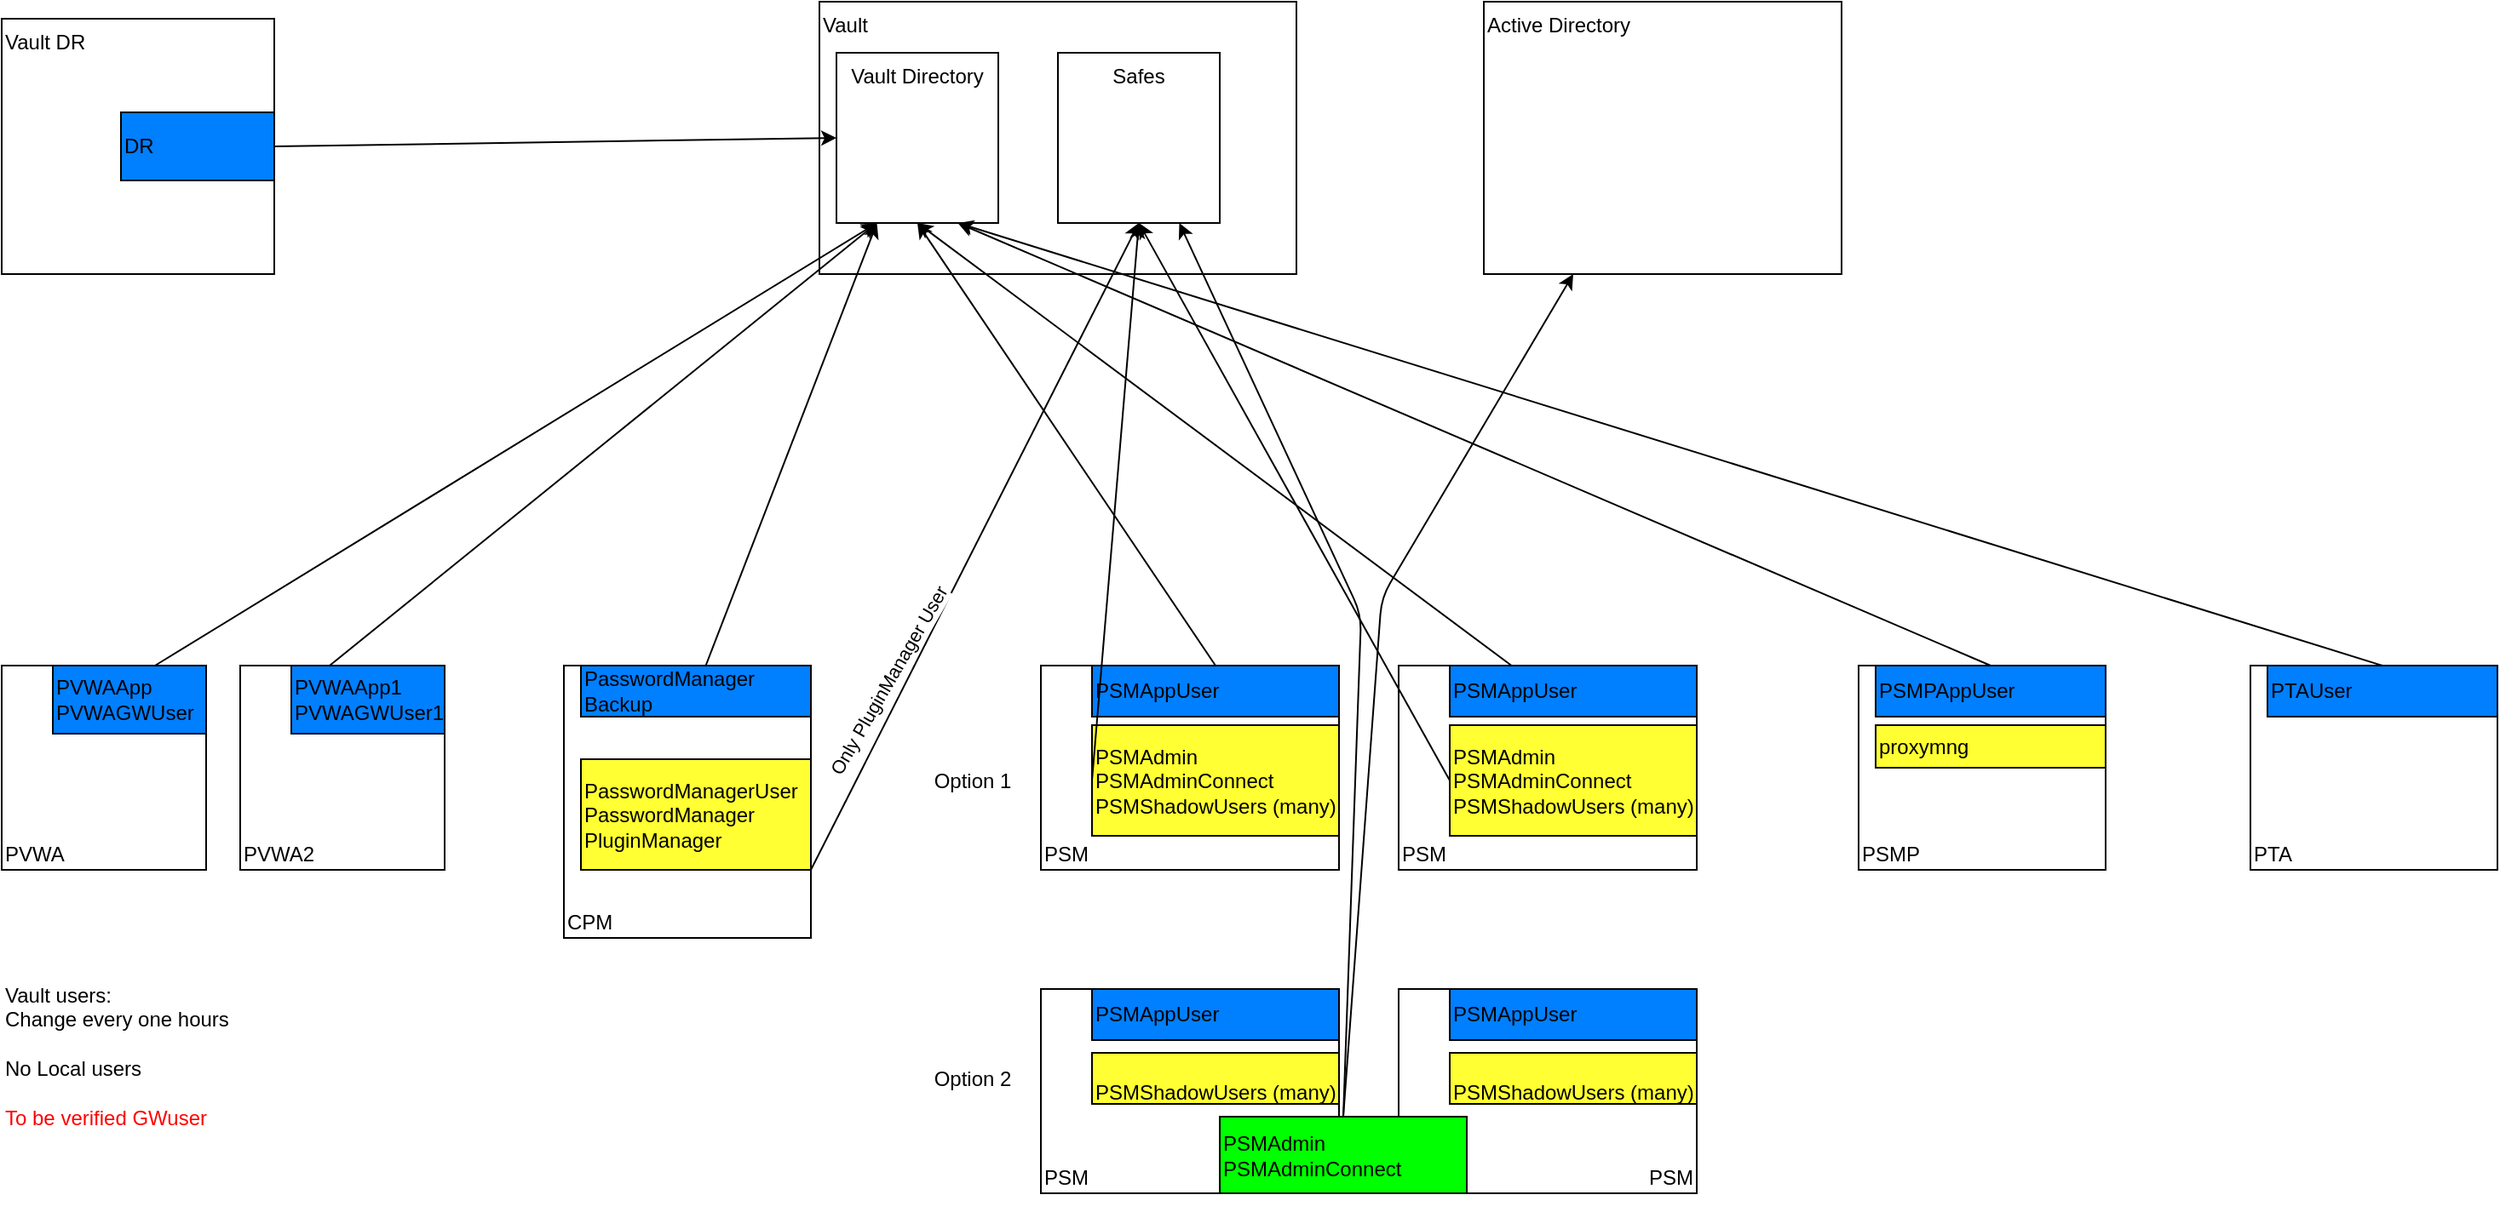 <mxfile version="13.0.1" type="device"><diagram id="cTKm7uRMENxcNPchljDa" name="Page-1"><mxGraphModel dx="1422" dy="822" grid="1" gridSize="10" guides="1" tooltips="1" connect="1" arrows="1" fold="1" page="1" pageScale="1" pageWidth="850" pageHeight="1100" math="0" shadow="0"><root><mxCell id="0"/><mxCell id="1" parent="0"/><mxCell id="JGRwL1V_Oy9flt7SQtrH-1" value="Vault" style="rounded=0;whiteSpace=wrap;html=1;verticalAlign=top;align=left;" vertex="1" parent="1"><mxGeometry x="520" y="30" width="280" height="160" as="geometry"/></mxCell><mxCell id="JGRwL1V_Oy9flt7SQtrH-2" value="PVWA" style="rounded=0;whiteSpace=wrap;html=1;align=left;verticalAlign=bottom;" vertex="1" parent="1"><mxGeometry x="40" y="420" width="120" height="120" as="geometry"/></mxCell><mxCell id="JGRwL1V_Oy9flt7SQtrH-3" value="" style="endArrow=classic;html=1;exitX=0.75;exitY=0;exitDx=0;exitDy=0;entryX=0.25;entryY=1;entryDx=0;entryDy=0;" edge="1" parent="1" source="JGRwL1V_Oy9flt7SQtrH-2" target="JGRwL1V_Oy9flt7SQtrH-18"><mxGeometry width="50" height="50" relative="1" as="geometry"><mxPoint x="400" y="440" as="sourcePoint"/><mxPoint x="450" y="390" as="targetPoint"/></mxGeometry></mxCell><mxCell id="JGRwL1V_Oy9flt7SQtrH-4" value="PVWAApp&lt;br&gt;PVWAGWUser" style="rounded=0;whiteSpace=wrap;html=1;align=left;strokeColor=#000000;fillColor=#007FFF;" vertex="1" parent="1"><mxGeometry x="70" y="420" width="90" height="40" as="geometry"/></mxCell><mxCell id="JGRwL1V_Oy9flt7SQtrH-5" value="PVWA2" style="rounded=0;whiteSpace=wrap;html=1;align=left;verticalAlign=bottom;" vertex="1" parent="1"><mxGeometry x="180" y="420" width="120" height="120" as="geometry"/></mxCell><mxCell id="JGRwL1V_Oy9flt7SQtrH-6" value="PVWAApp1&lt;br&gt;PVWAGWUser1" style="rounded=0;whiteSpace=wrap;html=1;align=left;fillColor=#007FFF;" vertex="1" parent="1"><mxGeometry x="210" y="420" width="90" height="40" as="geometry"/></mxCell><mxCell id="JGRwL1V_Oy9flt7SQtrH-7" value="" style="endArrow=classic;html=1;exitX=0.25;exitY=0;exitDx=0;exitDy=0;entryX=0.25;entryY=1;entryDx=0;entryDy=0;" edge="1" parent="1" source="JGRwL1V_Oy9flt7SQtrH-6" target="JGRwL1V_Oy9flt7SQtrH-18"><mxGeometry width="50" height="50" relative="1" as="geometry"><mxPoint x="180" y="430" as="sourcePoint"/><mxPoint x="525" y="270" as="targetPoint"/></mxGeometry></mxCell><mxCell id="JGRwL1V_Oy9flt7SQtrH-10" value="CPM" style="rounded=0;whiteSpace=wrap;html=1;align=left;verticalAlign=bottom;" vertex="1" parent="1"><mxGeometry x="370" y="420" width="145" height="160" as="geometry"/></mxCell><mxCell id="JGRwL1V_Oy9flt7SQtrH-11" value="PasswordManager&lt;br&gt;Backup" style="rounded=0;whiteSpace=wrap;html=1;align=left;fillColor=#007FFF;" vertex="1" parent="1"><mxGeometry x="380" y="420" width="135" height="30" as="geometry"/></mxCell><mxCell id="JGRwL1V_Oy9flt7SQtrH-12" value="" style="endArrow=classic;html=1;entryX=0.25;entryY=1;entryDx=0;entryDy=0;" edge="1" parent="1" source="JGRwL1V_Oy9flt7SQtrH-11" target="JGRwL1V_Oy9flt7SQtrH-18"><mxGeometry width="50" height="50" relative="1" as="geometry"><mxPoint x="282.5" y="430" as="sourcePoint"/><mxPoint x="525" y="270" as="targetPoint"/></mxGeometry></mxCell><mxCell id="JGRwL1V_Oy9flt7SQtrH-14" value="Vault users:&lt;br&gt;Change every one hours&lt;br&gt;&lt;br&gt;No Local users&lt;br&gt;&lt;br&gt;&lt;font color=&quot;#ff0000&quot;&gt;To be verified GWuser&lt;/font&gt;" style="text;html=1;strokeColor=none;fillColor=none;align=left;verticalAlign=top;whiteSpace=wrap;rounded=0;" vertex="1" parent="1"><mxGeometry x="40" y="600" width="140" height="140" as="geometry"/></mxCell><mxCell id="JGRwL1V_Oy9flt7SQtrH-17" value="PasswordManagerUser&lt;br&gt;PasswordManager&lt;br&gt;PluginManager" style="rounded=0;whiteSpace=wrap;html=1;align=left;fillColor=#FFFF33;" vertex="1" parent="1"><mxGeometry x="380" y="475" width="135" height="65" as="geometry"/></mxCell><mxCell id="JGRwL1V_Oy9flt7SQtrH-18" value="&lt;font color=&quot;#000000&quot;&gt;Vault Directory&lt;/font&gt;" style="rounded=0;whiteSpace=wrap;html=1;strokeColor=#000000;fillColor=none;fontColor=#0000FF;align=center;verticalAlign=top;" vertex="1" parent="1"><mxGeometry x="530" y="60" width="95" height="100" as="geometry"/></mxCell><mxCell id="JGRwL1V_Oy9flt7SQtrH-19" value="&lt;font color=&quot;#000000&quot;&gt;Safes&lt;/font&gt;" style="rounded=0;whiteSpace=wrap;html=1;strokeColor=#000000;fillColor=none;fontColor=#0000FF;align=center;verticalAlign=top;" vertex="1" parent="1"><mxGeometry x="660" y="60" width="95" height="100" as="geometry"/></mxCell><mxCell id="JGRwL1V_Oy9flt7SQtrH-20" value="" style="endArrow=classic;html=1;fontColor=#0000FF;entryX=0.5;entryY=1;entryDx=0;entryDy=0;exitX=1;exitY=1;exitDx=0;exitDy=0;" edge="1" parent="1" source="JGRwL1V_Oy9flt7SQtrH-17" target="JGRwL1V_Oy9flt7SQtrH-19"><mxGeometry width="50" height="50" relative="1" as="geometry"><mxPoint x="570" y="450" as="sourcePoint"/><mxPoint x="620" y="400" as="targetPoint"/></mxGeometry></mxCell><mxCell id="JGRwL1V_Oy9flt7SQtrH-21" value="Only PluginManager User" style="edgeLabel;html=1;align=center;verticalAlign=middle;resizable=0;points=[];fontColor=#000000;rotation=-60;" vertex="1" connectable="0" parent="JGRwL1V_Oy9flt7SQtrH-20"><mxGeometry x="0.16" y="-1" relative="1" as="geometry"><mxPoint x="-67.64" y="108.53" as="offset"/></mxGeometry></mxCell><mxCell id="JGRwL1V_Oy9flt7SQtrH-22" value="PSM" style="rounded=0;whiteSpace=wrap;html=1;align=left;verticalAlign=bottom;" vertex="1" parent="1"><mxGeometry x="650" y="420" width="175" height="120" as="geometry"/></mxCell><mxCell id="JGRwL1V_Oy9flt7SQtrH-23" value="PSMAppUser" style="rounded=0;whiteSpace=wrap;html=1;align=left;fillColor=#007FFF;" vertex="1" parent="1"><mxGeometry x="680" y="420" width="145" height="30" as="geometry"/></mxCell><mxCell id="JGRwL1V_Oy9flt7SQtrH-24" value="PSMAdmin&lt;br&gt;PSMAdminConnect&lt;br&gt;PSMShadowUsers (many)" style="rounded=0;whiteSpace=wrap;html=1;align=left;fillColor=#FFFF33;" vertex="1" parent="1"><mxGeometry x="680" y="455" width="145" height="65" as="geometry"/></mxCell><mxCell id="JGRwL1V_Oy9flt7SQtrH-25" value="Active Directory" style="rounded=0;whiteSpace=wrap;html=1;strokeColor=#000000;fillColor=#FFFFFF;fontColor=#000000;align=left;verticalAlign=top;" vertex="1" parent="1"><mxGeometry x="910" y="30" width="210" height="160" as="geometry"/></mxCell><mxCell id="JGRwL1V_Oy9flt7SQtrH-29" value="PSMP" style="rounded=0;whiteSpace=wrap;html=1;align=left;verticalAlign=bottom;" vertex="1" parent="1"><mxGeometry x="1130" y="420" width="145" height="120" as="geometry"/></mxCell><mxCell id="JGRwL1V_Oy9flt7SQtrH-30" value="PSMPAppUser" style="rounded=0;whiteSpace=wrap;html=1;align=left;fillColor=#007FFF;" vertex="1" parent="1"><mxGeometry x="1140" y="420" width="135" height="30" as="geometry"/></mxCell><mxCell id="JGRwL1V_Oy9flt7SQtrH-33" value="PSM" style="rounded=0;whiteSpace=wrap;html=1;align=left;verticalAlign=bottom;" vertex="1" parent="1"><mxGeometry x="650" y="610" width="175" height="120" as="geometry"/></mxCell><mxCell id="JGRwL1V_Oy9flt7SQtrH-34" value="PSMAppUser" style="rounded=0;whiteSpace=wrap;html=1;align=left;fillColor=#007FFF;" vertex="1" parent="1"><mxGeometry x="680" y="610" width="145" height="30" as="geometry"/></mxCell><mxCell id="JGRwL1V_Oy9flt7SQtrH-35" value="&lt;br&gt;PSMShadowUsers (many)" style="rounded=0;whiteSpace=wrap;html=1;align=left;fillColor=#FFFF33;verticalAlign=middle;horizontal=1;" vertex="1" parent="1"><mxGeometry x="680" y="647.5" width="145" height="30" as="geometry"/></mxCell><mxCell id="JGRwL1V_Oy9flt7SQtrH-44" value="Option 1" style="text;html=1;strokeColor=none;fillColor=none;align=center;verticalAlign=middle;whiteSpace=wrap;rounded=0;fontColor=#000000;" vertex="1" parent="1"><mxGeometry x="570" y="477.5" width="80" height="20" as="geometry"/></mxCell><mxCell id="JGRwL1V_Oy9flt7SQtrH-45" value="Option 2" style="text;html=1;strokeColor=none;fillColor=none;align=center;verticalAlign=middle;whiteSpace=wrap;rounded=0;fontColor=#000000;" vertex="1" parent="1"><mxGeometry x="570" y="652.5" width="80" height="20" as="geometry"/></mxCell><mxCell id="JGRwL1V_Oy9flt7SQtrH-47" value="PSM" style="rounded=0;whiteSpace=wrap;html=1;align=left;verticalAlign=bottom;" vertex="1" parent="1"><mxGeometry x="860" y="420" width="175" height="120" as="geometry"/></mxCell><mxCell id="JGRwL1V_Oy9flt7SQtrH-48" value="PSMAppUser" style="rounded=0;whiteSpace=wrap;html=1;align=left;fillColor=#007FFF;" vertex="1" parent="1"><mxGeometry x="890" y="420" width="145" height="30" as="geometry"/></mxCell><mxCell id="JGRwL1V_Oy9flt7SQtrH-49" value="PSMAdmin&lt;br&gt;PSMAdminConnect&lt;br&gt;PSMShadowUsers (many)" style="rounded=0;whiteSpace=wrap;html=1;align=left;fillColor=#FFFF33;" vertex="1" parent="1"><mxGeometry x="890" y="455" width="145" height="65" as="geometry"/></mxCell><mxCell id="JGRwL1V_Oy9flt7SQtrH-50" value="PSM" style="rounded=0;whiteSpace=wrap;html=1;align=right;verticalAlign=bottom;" vertex="1" parent="1"><mxGeometry x="860" y="610" width="175" height="120" as="geometry"/></mxCell><mxCell id="JGRwL1V_Oy9flt7SQtrH-51" value="PSMAppUser" style="rounded=0;whiteSpace=wrap;html=1;align=left;fillColor=#007FFF;" vertex="1" parent="1"><mxGeometry x="890" y="610" width="145" height="30" as="geometry"/></mxCell><mxCell id="JGRwL1V_Oy9flt7SQtrH-52" value="&lt;br&gt;PSMShadowUsers (many)" style="rounded=0;whiteSpace=wrap;html=1;align=left;fillColor=#FFFF33;verticalAlign=middle;horizontal=1;" vertex="1" parent="1"><mxGeometry x="890" y="647.5" width="145" height="30" as="geometry"/></mxCell><mxCell id="JGRwL1V_Oy9flt7SQtrH-54" value="PTA" style="rounded=0;whiteSpace=wrap;html=1;align=left;verticalAlign=bottom;" vertex="1" parent="1"><mxGeometry x="1360" y="420" width="145" height="120" as="geometry"/></mxCell><mxCell id="JGRwL1V_Oy9flt7SQtrH-55" value="PTAUser" style="rounded=0;whiteSpace=wrap;html=1;align=left;fillColor=#007FFF;" vertex="1" parent="1"><mxGeometry x="1370" y="420" width="135" height="30" as="geometry"/></mxCell><mxCell id="JGRwL1V_Oy9flt7SQtrH-56" value="proxymng" style="rounded=0;whiteSpace=wrap;html=1;align=left;fillColor=#FFFF33;" vertex="1" parent="1"><mxGeometry x="1140" y="455" width="135" height="25" as="geometry"/></mxCell><mxCell id="JGRwL1V_Oy9flt7SQtrH-57" value="" style="endArrow=classic;html=1;entryX=0.5;entryY=1;entryDx=0;entryDy=0;exitX=0.5;exitY=0;exitDx=0;exitDy=0;" edge="1" parent="1" source="JGRwL1V_Oy9flt7SQtrH-23" target="JGRwL1V_Oy9flt7SQtrH-18"><mxGeometry width="50" height="50" relative="1" as="geometry"><mxPoint x="463.295" y="430" as="sourcePoint"/><mxPoint x="563.75" y="170" as="targetPoint"/></mxGeometry></mxCell><mxCell id="JGRwL1V_Oy9flt7SQtrH-58" value="" style="endArrow=classic;html=1;entryX=0.5;entryY=1;entryDx=0;entryDy=0;exitX=0.25;exitY=0;exitDx=0;exitDy=0;" edge="1" parent="1" source="JGRwL1V_Oy9flt7SQtrH-48" target="JGRwL1V_Oy9flt7SQtrH-18"><mxGeometry width="50" height="50" relative="1" as="geometry"><mxPoint x="762.5" y="430" as="sourcePoint"/><mxPoint x="587.5" y="170" as="targetPoint"/></mxGeometry></mxCell><mxCell id="JGRwL1V_Oy9flt7SQtrH-59" value="" style="endArrow=classic;html=1;exitX=0;exitY=0.5;exitDx=0;exitDy=0;entryX=0.5;entryY=1;entryDx=0;entryDy=0;" edge="1" parent="1" source="JGRwL1V_Oy9flt7SQtrH-24" target="JGRwL1V_Oy9flt7SQtrH-19"><mxGeometry width="50" height="50" relative="1" as="geometry"><mxPoint x="762.5" y="430" as="sourcePoint"/><mxPoint x="708" y="170" as="targetPoint"/></mxGeometry></mxCell><mxCell id="JGRwL1V_Oy9flt7SQtrH-60" value="" style="endArrow=classic;html=1;exitX=0;exitY=0.5;exitDx=0;exitDy=0;entryX=0.5;entryY=1;entryDx=0;entryDy=0;" edge="1" parent="1" source="JGRwL1V_Oy9flt7SQtrH-49" target="JGRwL1V_Oy9flt7SQtrH-19"><mxGeometry width="50" height="50" relative="1" as="geometry"><mxPoint x="690" y="497.5" as="sourcePoint"/><mxPoint x="717.5" y="170" as="targetPoint"/></mxGeometry></mxCell><mxCell id="JGRwL1V_Oy9flt7SQtrH-39" value="PSMAdmin&lt;br&gt;PSMAdminConnect" style="rounded=0;whiteSpace=wrap;html=1;align=left;fillColor=#00FF00;" vertex="1" parent="1"><mxGeometry x="755" y="685" width="145" height="45" as="geometry"/></mxCell><mxCell id="JGRwL1V_Oy9flt7SQtrH-62" value="" style="endArrow=classic;html=1;entryX=0.75;entryY=1;entryDx=0;entryDy=0;exitX=0.5;exitY=0;exitDx=0;exitDy=0;" edge="1" parent="1" source="JGRwL1V_Oy9flt7SQtrH-30" target="JGRwL1V_Oy9flt7SQtrH-18"><mxGeometry width="50" height="50" relative="1" as="geometry"><mxPoint x="936.25" y="430" as="sourcePoint"/><mxPoint x="587.5" y="170" as="targetPoint"/></mxGeometry></mxCell><mxCell id="JGRwL1V_Oy9flt7SQtrH-63" value="" style="endArrow=classic;html=1;entryX=0.75;entryY=1;entryDx=0;entryDy=0;exitX=0.5;exitY=0;exitDx=0;exitDy=0;" edge="1" parent="1" source="JGRwL1V_Oy9flt7SQtrH-55" target="JGRwL1V_Oy9flt7SQtrH-18"><mxGeometry width="50" height="50" relative="1" as="geometry"><mxPoint x="1217.5" y="430" as="sourcePoint"/><mxPoint x="611.25" y="170" as="targetPoint"/></mxGeometry></mxCell><mxCell id="JGRwL1V_Oy9flt7SQtrH-64" value="" style="endArrow=classic;html=1;fontColor=#000000;exitX=0.5;exitY=0;exitDx=0;exitDy=0;entryX=0.25;entryY=1;entryDx=0;entryDy=0;" edge="1" parent="1" source="JGRwL1V_Oy9flt7SQtrH-39" target="JGRwL1V_Oy9flt7SQtrH-25"><mxGeometry width="50" height="50" relative="1" as="geometry"><mxPoint x="880" y="380" as="sourcePoint"/><mxPoint x="930" y="330" as="targetPoint"/><Array as="points"><mxPoint x="850" y="380"/></Array></mxGeometry></mxCell><mxCell id="JGRwL1V_Oy9flt7SQtrH-65" value="" style="endArrow=classic;html=1;fontColor=#000000;entryX=0.75;entryY=1;entryDx=0;entryDy=0;exitX=0.5;exitY=0;exitDx=0;exitDy=0;" edge="1" parent="1" source="JGRwL1V_Oy9flt7SQtrH-39" target="JGRwL1V_Oy9flt7SQtrH-19"><mxGeometry width="50" height="50" relative="1" as="geometry"><mxPoint x="830" y="640" as="sourcePoint"/><mxPoint x="972.5" y="200" as="targetPoint"/><Array as="points"><mxPoint x="838" y="390"/></Array></mxGeometry></mxCell><mxCell id="JGRwL1V_Oy9flt7SQtrH-67" value="Vault DR" style="rounded=0;whiteSpace=wrap;html=1;align=left;verticalAlign=top;" vertex="1" parent="1"><mxGeometry x="40" y="40" width="160" height="150" as="geometry"/></mxCell><mxCell id="JGRwL1V_Oy9flt7SQtrH-69" value="DR" style="rounded=0;whiteSpace=wrap;html=1;align=left;strokeColor=#000000;fillColor=#007FFF;" vertex="1" parent="1"><mxGeometry x="110" y="95" width="90" height="40" as="geometry"/></mxCell><mxCell id="JGRwL1V_Oy9flt7SQtrH-70" value="" style="endArrow=classic;html=1;fontColor=#000000;exitX=1;exitY=0.5;exitDx=0;exitDy=0;entryX=0;entryY=0.5;entryDx=0;entryDy=0;" edge="1" parent="1" source="JGRwL1V_Oy9flt7SQtrH-69" target="JGRwL1V_Oy9flt7SQtrH-18"><mxGeometry width="50" height="50" relative="1" as="geometry"><mxPoint x="530" y="380" as="sourcePoint"/><mxPoint x="580" y="330" as="targetPoint"/></mxGeometry></mxCell></root></mxGraphModel></diagram></mxfile>